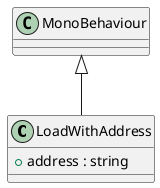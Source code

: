@startuml
class LoadWithAddress {
    + address : string
}
MonoBehaviour <|-- LoadWithAddress
@enduml
